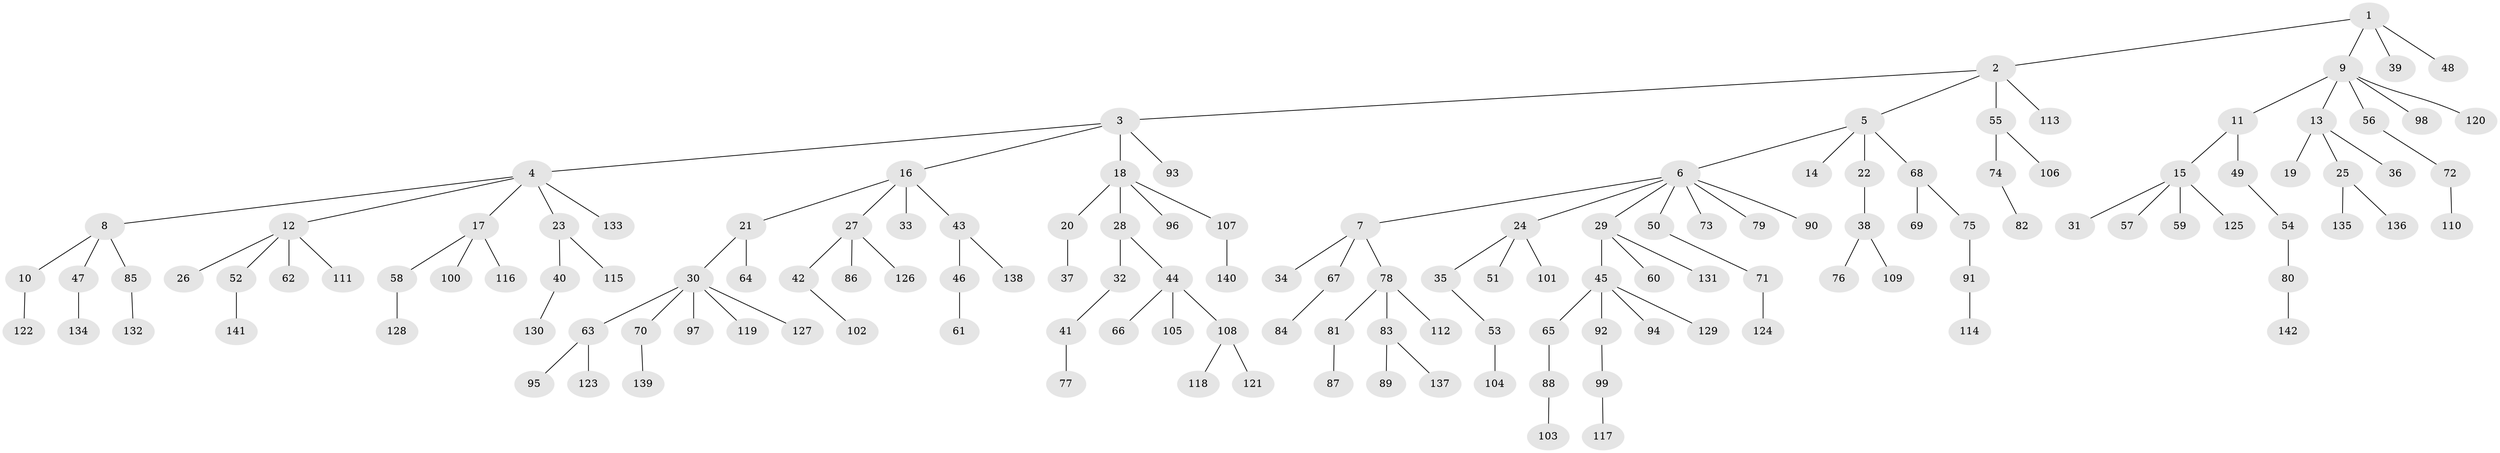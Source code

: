// coarse degree distribution, {7: 0.030612244897959183, 4: 0.07142857142857142, 8: 0.01020408163265306, 5: 0.030612244897959183, 3: 0.07142857142857142, 1: 0.5816326530612245, 2: 0.19387755102040816, 6: 0.01020408163265306}
// Generated by graph-tools (version 1.1) at 2025/52/02/27/25 19:52:11]
// undirected, 142 vertices, 141 edges
graph export_dot {
graph [start="1"]
  node [color=gray90,style=filled];
  1;
  2;
  3;
  4;
  5;
  6;
  7;
  8;
  9;
  10;
  11;
  12;
  13;
  14;
  15;
  16;
  17;
  18;
  19;
  20;
  21;
  22;
  23;
  24;
  25;
  26;
  27;
  28;
  29;
  30;
  31;
  32;
  33;
  34;
  35;
  36;
  37;
  38;
  39;
  40;
  41;
  42;
  43;
  44;
  45;
  46;
  47;
  48;
  49;
  50;
  51;
  52;
  53;
  54;
  55;
  56;
  57;
  58;
  59;
  60;
  61;
  62;
  63;
  64;
  65;
  66;
  67;
  68;
  69;
  70;
  71;
  72;
  73;
  74;
  75;
  76;
  77;
  78;
  79;
  80;
  81;
  82;
  83;
  84;
  85;
  86;
  87;
  88;
  89;
  90;
  91;
  92;
  93;
  94;
  95;
  96;
  97;
  98;
  99;
  100;
  101;
  102;
  103;
  104;
  105;
  106;
  107;
  108;
  109;
  110;
  111;
  112;
  113;
  114;
  115;
  116;
  117;
  118;
  119;
  120;
  121;
  122;
  123;
  124;
  125;
  126;
  127;
  128;
  129;
  130;
  131;
  132;
  133;
  134;
  135;
  136;
  137;
  138;
  139;
  140;
  141;
  142;
  1 -- 2;
  1 -- 9;
  1 -- 39;
  1 -- 48;
  2 -- 3;
  2 -- 5;
  2 -- 55;
  2 -- 113;
  3 -- 4;
  3 -- 16;
  3 -- 18;
  3 -- 93;
  4 -- 8;
  4 -- 12;
  4 -- 17;
  4 -- 23;
  4 -- 133;
  5 -- 6;
  5 -- 14;
  5 -- 22;
  5 -- 68;
  6 -- 7;
  6 -- 24;
  6 -- 29;
  6 -- 50;
  6 -- 73;
  6 -- 79;
  6 -- 90;
  7 -- 34;
  7 -- 67;
  7 -- 78;
  8 -- 10;
  8 -- 47;
  8 -- 85;
  9 -- 11;
  9 -- 13;
  9 -- 56;
  9 -- 98;
  9 -- 120;
  10 -- 122;
  11 -- 15;
  11 -- 49;
  12 -- 26;
  12 -- 52;
  12 -- 62;
  12 -- 111;
  13 -- 19;
  13 -- 25;
  13 -- 36;
  15 -- 31;
  15 -- 57;
  15 -- 59;
  15 -- 125;
  16 -- 21;
  16 -- 27;
  16 -- 33;
  16 -- 43;
  17 -- 58;
  17 -- 100;
  17 -- 116;
  18 -- 20;
  18 -- 28;
  18 -- 96;
  18 -- 107;
  20 -- 37;
  21 -- 30;
  21 -- 64;
  22 -- 38;
  23 -- 40;
  23 -- 115;
  24 -- 35;
  24 -- 51;
  24 -- 101;
  25 -- 135;
  25 -- 136;
  27 -- 42;
  27 -- 86;
  27 -- 126;
  28 -- 32;
  28 -- 44;
  29 -- 45;
  29 -- 60;
  29 -- 131;
  30 -- 63;
  30 -- 70;
  30 -- 97;
  30 -- 119;
  30 -- 127;
  32 -- 41;
  35 -- 53;
  38 -- 76;
  38 -- 109;
  40 -- 130;
  41 -- 77;
  42 -- 102;
  43 -- 46;
  43 -- 138;
  44 -- 66;
  44 -- 105;
  44 -- 108;
  45 -- 65;
  45 -- 92;
  45 -- 94;
  45 -- 129;
  46 -- 61;
  47 -- 134;
  49 -- 54;
  50 -- 71;
  52 -- 141;
  53 -- 104;
  54 -- 80;
  55 -- 74;
  55 -- 106;
  56 -- 72;
  58 -- 128;
  63 -- 95;
  63 -- 123;
  65 -- 88;
  67 -- 84;
  68 -- 69;
  68 -- 75;
  70 -- 139;
  71 -- 124;
  72 -- 110;
  74 -- 82;
  75 -- 91;
  78 -- 81;
  78 -- 83;
  78 -- 112;
  80 -- 142;
  81 -- 87;
  83 -- 89;
  83 -- 137;
  85 -- 132;
  88 -- 103;
  91 -- 114;
  92 -- 99;
  99 -- 117;
  107 -- 140;
  108 -- 118;
  108 -- 121;
}
